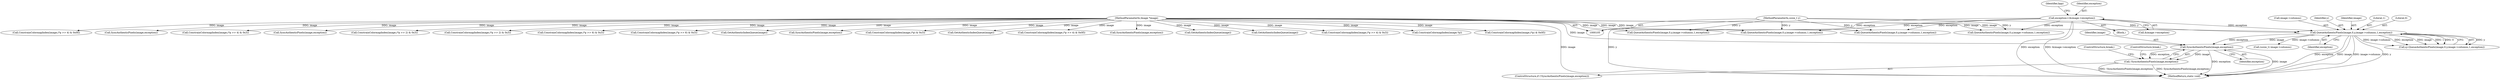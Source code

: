 digraph "0_ImageMagick_b6ae2f9e0ab13343c0281732d479757a8e8979c7@pointer" {
"1000798" [label="(Call,SyncAuthenticPixels(image,exception))"];
"1000746" [label="(Call,QueueAuthenticPixels(image,0,y,image->columns,1,exception))"];
"1000108" [label="(MethodParameterIn,Image *image)"];
"1000107" [label="(MethodParameterIn,ssize_t y)"];
"1000117" [label="(Call,exception=(&image->exception))"];
"1000797" [label="(Call,!SyncAuthenticPixels(image,exception))"];
"1000799" [label="(Identifier,image)"];
"1000753" [label="(Literal,1)"];
"1000576" [label="(Call,ConstrainColormapIndex(image,(*p >> 4) & 0x0f))"];
"1000737" [label="(Call,SyncAuthenticPixels(image,exception))"];
"1000124" [label="(Identifier,bpp)"];
"1000748" [label="(Literal,0)"];
"1000464" [label="(Call,ConstrainColormapIndex(image,(*p >> 4) & 0x3))"];
"1000803" [label="(MethodReturn,static void)"];
"1000275" [label="(Call,QueueAuthenticPixels(image,0,y,image->columns,1,exception))"];
"1000527" [label="(Call,SyncAuthenticPixels(image,exception))"];
"1000366" [label="(Call,ConstrainColormapIndex(image,(*p >> 2) & 0x3))"];
"1000801" [label="(ControlStructure,break;)"];
"1000800" [label="(Identifier,exception)"];
"1000499" [label="(Call,ConstrainColormapIndex(image,(*p >> 2) & 0x3))"];
"1000744" [label="(Call,q=QueueAuthenticPixels(image,0,y,image->columns,1,exception))"];
"1000118" [label="(Identifier,exception)"];
"1000750" [label="(Call,image->columns)"];
"1000768" [label="(Call,(ssize_t) image->columns)"];
"1000314" [label="(Call,ConstrainColormapIndex(image,(*p >> 6) & 0x3))"];
"1000119" [label="(Call,&image->exception)"];
"1000429" [label="(Call,ConstrainColormapIndex(image,(*p >> 6) & 0x3))"];
"1000796" [label="(ControlStructure,if (!SyncAuthenticPixels(image,exception)))"];
"1000746" [label="(Call,QueueAuthenticPixels(image,0,y,image->columns,1,exception))"];
"1000754" [label="(Identifier,exception)"];
"1000537" [label="(Call,QueueAuthenticPixels(image,0,y,image->columns,1,exception))"];
"1000677" [label="(Call,QueueAuthenticPixels(image,0,y,image->columns,1,exception))"];
"1000695" [label="(Call,GetAuthenticIndexQueue(image))"];
"1000266" [label="(Call,SyncAuthenticPixels(image,exception))"];
"1000110" [label="(Block,)"];
"1000108" [label="(MethodParameterIn,Image *image)"];
"1000392" [label="(Call,ConstrainColormapIndex(image,(*p) & 0x3))"];
"1000130" [label="(Call,QueueAuthenticPixels(image,0,y,image->columns,1,exception))"];
"1000117" [label="(Call,exception=(&image->exception))"];
"1000555" [label="(Call,GetAuthenticIndexQueue(image))"];
"1000107" [label="(MethodParameterIn,ssize_t y)"];
"1000749" [label="(Identifier,y)"];
"1000639" [label="(Call,ConstrainColormapIndex(image,(*p >> 4) & 0x0f))"];
"1000747" [label="(Identifier,image)"];
"1000667" [label="(Call,SyncAuthenticPixels(image,exception))"];
"1000148" [label="(Call,GetAuthenticIndexQueue(image))"];
"1000802" [label="(ControlStructure,break;)"];
"1000293" [label="(Call,GetAuthenticIndexQueue(image))"];
"1000340" [label="(Call,ConstrainColormapIndex(image,(*p >> 4) & 0x3))"];
"1000713" [label="(Call,ConstrainColormapIndex(image,*p))"];
"1000602" [label="(Call,ConstrainColormapIndex(image,(*p) & 0x0f))"];
"1000798" [label="(Call,SyncAuthenticPixels(image,exception))"];
"1000797" [label="(Call,!SyncAuthenticPixels(image,exception))"];
"1000798" -> "1000797"  [label="AST: "];
"1000798" -> "1000800"  [label="CFG: "];
"1000799" -> "1000798"  [label="AST: "];
"1000800" -> "1000798"  [label="AST: "];
"1000797" -> "1000798"  [label="CFG: "];
"1000798" -> "1000803"  [label="DDG: exception"];
"1000798" -> "1000803"  [label="DDG: image"];
"1000798" -> "1000797"  [label="DDG: image"];
"1000798" -> "1000797"  [label="DDG: exception"];
"1000746" -> "1000798"  [label="DDG: image"];
"1000746" -> "1000798"  [label="DDG: exception"];
"1000108" -> "1000798"  [label="DDG: image"];
"1000746" -> "1000744"  [label="AST: "];
"1000746" -> "1000754"  [label="CFG: "];
"1000747" -> "1000746"  [label="AST: "];
"1000748" -> "1000746"  [label="AST: "];
"1000749" -> "1000746"  [label="AST: "];
"1000750" -> "1000746"  [label="AST: "];
"1000753" -> "1000746"  [label="AST: "];
"1000754" -> "1000746"  [label="AST: "];
"1000744" -> "1000746"  [label="CFG: "];
"1000746" -> "1000803"  [label="DDG: exception"];
"1000746" -> "1000803"  [label="DDG: image"];
"1000746" -> "1000803"  [label="DDG: image->columns"];
"1000746" -> "1000803"  [label="DDG: y"];
"1000746" -> "1000744"  [label="DDG: y"];
"1000746" -> "1000744"  [label="DDG: image->columns"];
"1000746" -> "1000744"  [label="DDG: exception"];
"1000746" -> "1000744"  [label="DDG: image"];
"1000746" -> "1000744"  [label="DDG: 1"];
"1000746" -> "1000744"  [label="DDG: 0"];
"1000108" -> "1000746"  [label="DDG: image"];
"1000107" -> "1000746"  [label="DDG: y"];
"1000117" -> "1000746"  [label="DDG: exception"];
"1000746" -> "1000768"  [label="DDG: image->columns"];
"1000108" -> "1000105"  [label="AST: "];
"1000108" -> "1000803"  [label="DDG: image"];
"1000108" -> "1000130"  [label="DDG: image"];
"1000108" -> "1000148"  [label="DDG: image"];
"1000108" -> "1000266"  [label="DDG: image"];
"1000108" -> "1000275"  [label="DDG: image"];
"1000108" -> "1000293"  [label="DDG: image"];
"1000108" -> "1000314"  [label="DDG: image"];
"1000108" -> "1000340"  [label="DDG: image"];
"1000108" -> "1000366"  [label="DDG: image"];
"1000108" -> "1000392"  [label="DDG: image"];
"1000108" -> "1000429"  [label="DDG: image"];
"1000108" -> "1000464"  [label="DDG: image"];
"1000108" -> "1000499"  [label="DDG: image"];
"1000108" -> "1000527"  [label="DDG: image"];
"1000108" -> "1000537"  [label="DDG: image"];
"1000108" -> "1000555"  [label="DDG: image"];
"1000108" -> "1000576"  [label="DDG: image"];
"1000108" -> "1000602"  [label="DDG: image"];
"1000108" -> "1000639"  [label="DDG: image"];
"1000108" -> "1000667"  [label="DDG: image"];
"1000108" -> "1000677"  [label="DDG: image"];
"1000108" -> "1000695"  [label="DDG: image"];
"1000108" -> "1000713"  [label="DDG: image"];
"1000108" -> "1000737"  [label="DDG: image"];
"1000107" -> "1000105"  [label="AST: "];
"1000107" -> "1000803"  [label="DDG: y"];
"1000107" -> "1000130"  [label="DDG: y"];
"1000107" -> "1000275"  [label="DDG: y"];
"1000107" -> "1000537"  [label="DDG: y"];
"1000107" -> "1000677"  [label="DDG: y"];
"1000117" -> "1000110"  [label="AST: "];
"1000117" -> "1000119"  [label="CFG: "];
"1000118" -> "1000117"  [label="AST: "];
"1000119" -> "1000117"  [label="AST: "];
"1000124" -> "1000117"  [label="CFG: "];
"1000117" -> "1000803"  [label="DDG: exception"];
"1000117" -> "1000803"  [label="DDG: &image->exception"];
"1000117" -> "1000130"  [label="DDG: exception"];
"1000117" -> "1000275"  [label="DDG: exception"];
"1000117" -> "1000537"  [label="DDG: exception"];
"1000117" -> "1000677"  [label="DDG: exception"];
"1000797" -> "1000796"  [label="AST: "];
"1000801" -> "1000797"  [label="CFG: "];
"1000802" -> "1000797"  [label="CFG: "];
"1000797" -> "1000803"  [label="DDG: SyncAuthenticPixels(image,exception)"];
"1000797" -> "1000803"  [label="DDG: !SyncAuthenticPixels(image,exception)"];
}
